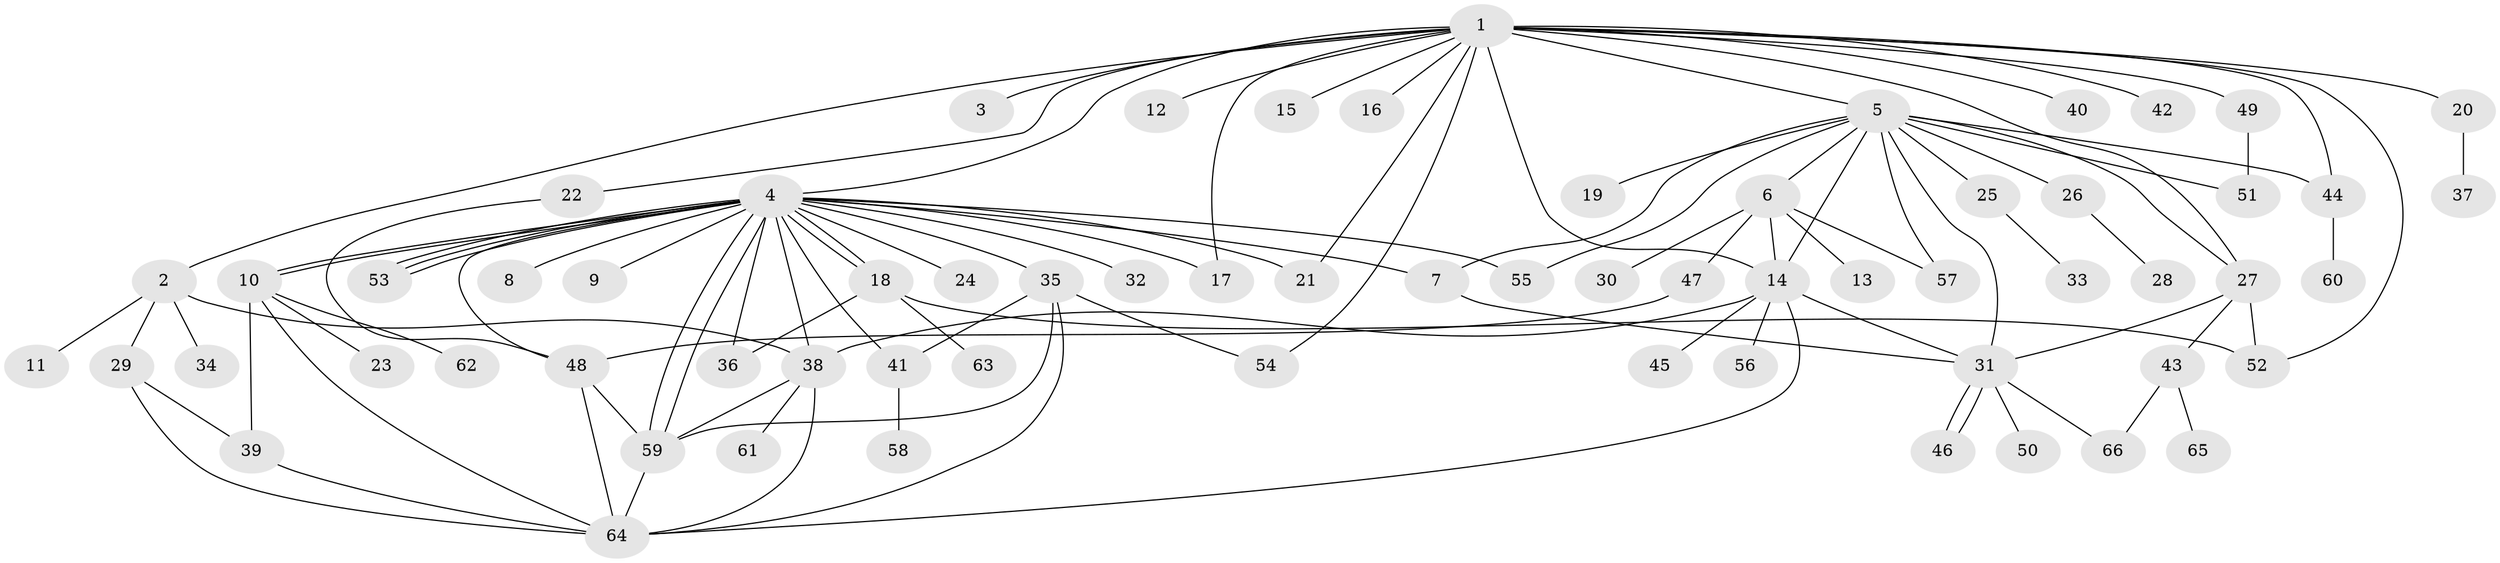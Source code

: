 // coarse degree distribution, {18: 0.02, 4: 0.1, 1: 0.5, 23: 0.02, 14: 0.02, 10: 0.02, 2: 0.18, 5: 0.04, 7: 0.02, 3: 0.06, 6: 0.02}
// Generated by graph-tools (version 1.1) at 2025/23/03/03/25 07:23:55]
// undirected, 66 vertices, 105 edges
graph export_dot {
graph [start="1"]
  node [color=gray90,style=filled];
  1;
  2;
  3;
  4;
  5;
  6;
  7;
  8;
  9;
  10;
  11;
  12;
  13;
  14;
  15;
  16;
  17;
  18;
  19;
  20;
  21;
  22;
  23;
  24;
  25;
  26;
  27;
  28;
  29;
  30;
  31;
  32;
  33;
  34;
  35;
  36;
  37;
  38;
  39;
  40;
  41;
  42;
  43;
  44;
  45;
  46;
  47;
  48;
  49;
  50;
  51;
  52;
  53;
  54;
  55;
  56;
  57;
  58;
  59;
  60;
  61;
  62;
  63;
  64;
  65;
  66;
  1 -- 2;
  1 -- 3;
  1 -- 4;
  1 -- 5;
  1 -- 12;
  1 -- 14;
  1 -- 15;
  1 -- 16;
  1 -- 17;
  1 -- 20;
  1 -- 21;
  1 -- 22;
  1 -- 27;
  1 -- 40;
  1 -- 42;
  1 -- 44;
  1 -- 49;
  1 -- 52;
  1 -- 54;
  2 -- 11;
  2 -- 29;
  2 -- 34;
  2 -- 38;
  4 -- 7;
  4 -- 8;
  4 -- 9;
  4 -- 10;
  4 -- 10;
  4 -- 17;
  4 -- 18;
  4 -- 18;
  4 -- 21;
  4 -- 24;
  4 -- 32;
  4 -- 35;
  4 -- 36;
  4 -- 38;
  4 -- 41;
  4 -- 48;
  4 -- 53;
  4 -- 53;
  4 -- 53;
  4 -- 55;
  4 -- 59;
  4 -- 59;
  5 -- 6;
  5 -- 7;
  5 -- 14;
  5 -- 19;
  5 -- 25;
  5 -- 26;
  5 -- 27;
  5 -- 31;
  5 -- 44;
  5 -- 51;
  5 -- 55;
  5 -- 57;
  6 -- 13;
  6 -- 14;
  6 -- 30;
  6 -- 47;
  6 -- 57;
  7 -- 31;
  10 -- 23;
  10 -- 39;
  10 -- 62;
  10 -- 64;
  14 -- 31;
  14 -- 38;
  14 -- 45;
  14 -- 56;
  14 -- 64;
  18 -- 36;
  18 -- 52;
  18 -- 63;
  20 -- 37;
  22 -- 48;
  25 -- 33;
  26 -- 28;
  27 -- 31;
  27 -- 43;
  27 -- 52;
  29 -- 39;
  29 -- 64;
  31 -- 46;
  31 -- 46;
  31 -- 50;
  31 -- 66;
  35 -- 41;
  35 -- 54;
  35 -- 59;
  35 -- 64;
  38 -- 59;
  38 -- 61;
  38 -- 64;
  39 -- 64;
  41 -- 58;
  43 -- 65;
  43 -- 66;
  44 -- 60;
  47 -- 48;
  48 -- 59;
  48 -- 64;
  49 -- 51;
  59 -- 64;
}

